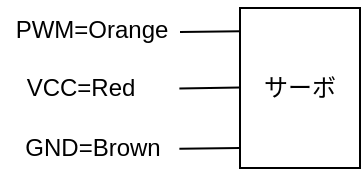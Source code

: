<mxfile version="20.4.0" type="device"><diagram name="Page-1" id="7e0a89b8-554c-2b80-1dc8-d5c74ca68de4"><mxGraphModel dx="980" dy="654" grid="1" gridSize="10" guides="1" tooltips="1" connect="1" arrows="1" fold="1" page="1" pageScale="1" pageWidth="1100" pageHeight="850" background="none" math="0" shadow="0"><root><mxCell id="0"/><mxCell id="1" parent="0"/><mxCell id="EtGC8GR3Lcfdr0jyhxYD-1" value="サーボ" style="rounded=0;whiteSpace=wrap;html=1;" vertex="1" parent="1"><mxGeometry x="330" y="120" width="60" height="80" as="geometry"/></mxCell><mxCell id="EtGC8GR3Lcfdr0jyhxYD-2" value="" style="endArrow=none;html=1;rounded=0;entryX=0.005;entryY=0.145;entryDx=0;entryDy=0;entryPerimeter=0;" edge="1" parent="1" target="EtGC8GR3Lcfdr0jyhxYD-1"><mxGeometry width="50" height="50" relative="1" as="geometry"><mxPoint x="300" y="132" as="sourcePoint"/><mxPoint x="430" y="250" as="targetPoint"/></mxGeometry></mxCell><mxCell id="EtGC8GR3Lcfdr0jyhxYD-3" value="" style="endArrow=none;html=1;rounded=0;entryX=0.005;entryY=0.145;entryDx=0;entryDy=0;entryPerimeter=0;" edge="1" parent="1"><mxGeometry width="50" height="50" relative="1" as="geometry"><mxPoint x="299.7" y="160.2" as="sourcePoint"/><mxPoint x="330.0" y="159.8" as="targetPoint"/></mxGeometry></mxCell><mxCell id="EtGC8GR3Lcfdr0jyhxYD-4" value="" style="endArrow=none;html=1;rounded=0;entryX=0.005;entryY=0.145;entryDx=0;entryDy=0;entryPerimeter=0;" edge="1" parent="1"><mxGeometry width="50" height="50" relative="1" as="geometry"><mxPoint x="299.7" y="190.4" as="sourcePoint"/><mxPoint x="330.0" y="190.0" as="targetPoint"/></mxGeometry></mxCell><mxCell id="EtGC8GR3Lcfdr0jyhxYD-5" value="PWM=Orange" style="text;html=1;strokeColor=none;fillColor=none;align=center;verticalAlign=middle;whiteSpace=wrap;rounded=0;" vertex="1" parent="1"><mxGeometry x="226" y="116" width="60" height="30" as="geometry"/></mxCell><mxCell id="EtGC8GR3Lcfdr0jyhxYD-6" value="VCC=Red" style="text;html=1;align=center;verticalAlign=middle;resizable=0;points=[];autosize=1;strokeColor=none;fillColor=none;" vertex="1" parent="1"><mxGeometry x="210" y="145" width="80" height="30" as="geometry"/></mxCell><mxCell id="EtGC8GR3Lcfdr0jyhxYD-7" value="GND=Brown" style="text;html=1;align=center;verticalAlign=middle;resizable=0;points=[];autosize=1;strokeColor=none;fillColor=none;" vertex="1" parent="1"><mxGeometry x="211" y="175" width="90" height="30" as="geometry"/></mxCell></root></mxGraphModel></diagram></mxfile>